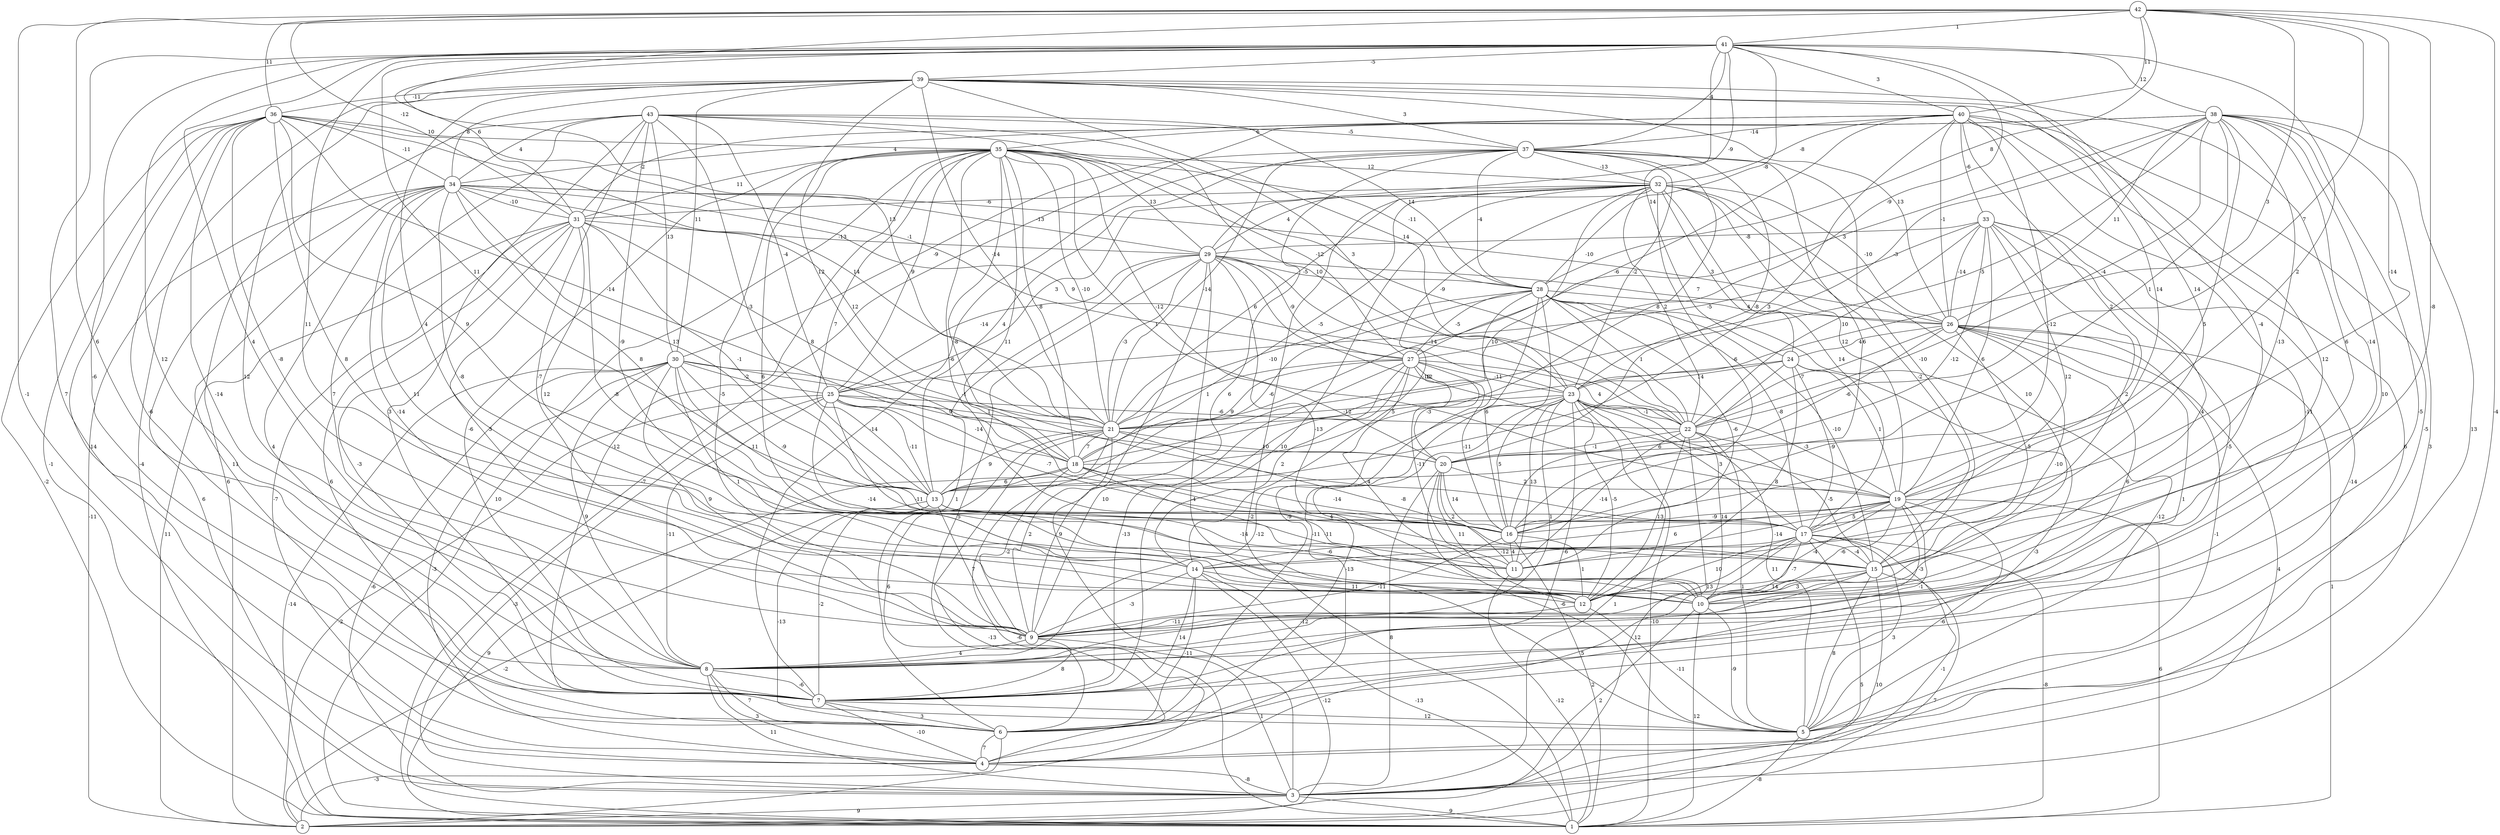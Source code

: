 graph { 
	 fontname="Helvetica,Arial,sans-serif" 
	 node [shape = circle]; 
	 43 -- 2 [label = "6"];
	 43 -- 7 [label = "3"];
	 43 -- 8 [label = "7"];
	 43 -- 9 [label = "-7"];
	 43 -- 11 [label = "-9"];
	 43 -- 13 [label = "-3"];
	 43 -- 22 [label = "10"];
	 43 -- 23 [label = "3"];
	 43 -- 25 [label = "-4"];
	 43 -- 28 [label = "14"];
	 43 -- 30 [label = "13"];
	 43 -- 34 [label = "4"];
	 43 -- 37 [label = "-5"];
	 42 -- 3 [label = "-4"];
	 42 -- 4 [label = "-1"];
	 42 -- 8 [label = "6"];
	 42 -- 10 [label = "-8"];
	 42 -- 16 [label = "-14"];
	 42 -- 21 [label = "13"];
	 42 -- 22 [label = "7"];
	 42 -- 23 [label = "3"];
	 42 -- 28 [label = "8"];
	 42 -- 31 [label = "-12"];
	 42 -- 36 [label = "11"];
	 42 -- 40 [label = "11"];
	 42 -- 41 [label = "1"];
	 41 -- 6 [label = "7"];
	 41 -- 7 [label = "-6"];
	 41 -- 8 [label = "12"];
	 41 -- 9 [label = "4"];
	 41 -- 12 [label = "11"];
	 41 -- 13 [label = "11"];
	 41 -- 17 [label = "14"];
	 41 -- 19 [label = "2"];
	 41 -- 24 [label = "14"];
	 41 -- 27 [label = "-9"];
	 41 -- 28 [label = "-8"];
	 41 -- 29 [label = "-9"];
	 41 -- 31 [label = "6"];
	 41 -- 37 [label = "-4"];
	 41 -- 38 [label = "12"];
	 41 -- 39 [label = "-5"];
	 41 -- 40 [label = "3"];
	 40 -- 1 [label = "-7"];
	 40 -- 4 [label = "6"];
	 40 -- 5 [label = "-5"];
	 40 -- 7 [label = "-11"];
	 40 -- 10 [label = "12"];
	 40 -- 13 [label = "3"];
	 40 -- 16 [label = "-12"];
	 40 -- 19 [label = "2"];
	 40 -- 21 [label = "-6"];
	 40 -- 26 [label = "-1"];
	 40 -- 31 [label = "-2"];
	 40 -- 32 [label = "-8"];
	 40 -- 33 [label = "-6"];
	 40 -- 37 [label = "-14"];
	 39 -- 1 [label = "-4"];
	 39 -- 8 [label = "12"];
	 39 -- 10 [label = "6"];
	 39 -- 14 [label = "4"];
	 39 -- 15 [label = "-4"];
	 39 -- 18 [label = "12"];
	 39 -- 19 [label = "14"];
	 39 -- 21 [label = "-14"];
	 39 -- 23 [label = "14"];
	 39 -- 26 [label = "13"];
	 39 -- 30 [label = "11"];
	 39 -- 34 [label = "8"];
	 39 -- 36 [label = "-11"];
	 39 -- 37 [label = "3"];
	 38 -- 4 [label = "3"];
	 38 -- 5 [label = "13"];
	 38 -- 7 [label = "-5"];
	 38 -- 8 [label = "10"];
	 38 -- 14 [label = "-13"];
	 38 -- 15 [label = "-14"];
	 38 -- 16 [label = "5"];
	 38 -- 20 [label = "1"];
	 38 -- 21 [label = "-5"];
	 38 -- 22 [label = "-4"];
	 38 -- 23 [label = "-3"];
	 38 -- 26 [label = "11"];
	 38 -- 27 [label = "3"];
	 38 -- 34 [label = "4"];
	 38 -- 35 [label = "6"];
	 37 -- 7 [label = "-14"];
	 37 -- 9 [label = "6"];
	 37 -- 13 [label = "4"];
	 37 -- 15 [label = "-10"];
	 37 -- 16 [label = "6"];
	 37 -- 18 [label = "8"];
	 37 -- 20 [label = "-8"];
	 37 -- 21 [label = "-14"];
	 37 -- 23 [label = "-2"];
	 37 -- 28 [label = "-4"];
	 37 -- 30 [label = "-9"];
	 37 -- 32 [label = "-13"];
	 36 -- 1 [label = "-2"];
	 36 -- 3 [label = "-1"];
	 36 -- 4 [label = "-14"];
	 36 -- 7 [label = "-6"];
	 36 -- 8 [label = "-14"];
	 36 -- 10 [label = "8"];
	 36 -- 12 [label = "-8"];
	 36 -- 17 [label = "9"];
	 36 -- 18 [label = "-14"];
	 36 -- 21 [label = "14"];
	 36 -- 27 [label = "-1"];
	 36 -- 34 [label = "-11"];
	 36 -- 35 [label = "10"];
	 35 -- 1 [label = "10"];
	 35 -- 5 [label = "-12"];
	 35 -- 7 [label = "-6"];
	 35 -- 9 [label = "-5"];
	 35 -- 11 [label = "-6"];
	 35 -- 12 [label = "6"];
	 35 -- 13 [label = "7"];
	 35 -- 16 [label = "11"];
	 35 -- 17 [label = "-8"];
	 35 -- 18 [label = "8"];
	 35 -- 19 [label = "1"];
	 35 -- 20 [label = "-12"];
	 35 -- 21 [label = "-10"];
	 35 -- 22 [label = "-9"];
	 35 -- 25 [label = "9"];
	 35 -- 27 [label = "-12"];
	 35 -- 28 [label = "-11"];
	 35 -- 29 [label = "13"];
	 35 -- 31 [label = "11"];
	 35 -- 32 [label = "12"];
	 34 -- 2 [label = "-11"];
	 34 -- 3 [label = "6"];
	 34 -- 6 [label = "11"];
	 34 -- 7 [label = "4"];
	 34 -- 9 [label = "-14"];
	 34 -- 12 [label = "11"];
	 34 -- 13 [label = "13"];
	 34 -- 14 [label = "-8"];
	 34 -- 16 [label = "8"];
	 34 -- 21 [label = "12"];
	 34 -- 23 [label = "9"];
	 34 -- 26 [label = "-10"];
	 34 -- 29 [label = "-13"];
	 34 -- 31 [label = "-10"];
	 33 -- 6 [label = "-14"];
	 33 -- 8 [label = "-5"];
	 33 -- 10 [label = "4"];
	 33 -- 11 [label = "2"];
	 33 -- 13 [label = "-12"];
	 33 -- 17 [label = "12"];
	 33 -- 19 [label = "6"];
	 33 -- 22 [label = "10"];
	 33 -- 25 [label = "-5"];
	 33 -- 26 [label = "-14"];
	 33 -- 29 [label = "-8"];
	 32 -- 1 [label = "-2"];
	 32 -- 7 [label = "10"];
	 32 -- 10 [label = "10"];
	 32 -- 13 [label = "10"];
	 32 -- 14 [label = "-10"];
	 32 -- 15 [label = "-2"];
	 32 -- 16 [label = "-6"];
	 32 -- 17 [label = "14"];
	 32 -- 18 [label = "-5"];
	 32 -- 19 [label = "12"];
	 32 -- 21 [label = "6"];
	 32 -- 22 [label = "2"];
	 32 -- 24 [label = "3"];
	 32 -- 25 [label = "3"];
	 32 -- 26 [label = "-10"];
	 32 -- 29 [label = "4"];
	 32 -- 31 [label = "-6"];
	 31 -- 2 [label = "11"];
	 31 -- 4 [label = "-7"];
	 31 -- 6 [label = "6"];
	 31 -- 7 [label = "-3"];
	 31 -- 9 [label = "3"];
	 31 -- 13 [label = "-1"];
	 31 -- 14 [label = "12"];
	 31 -- 15 [label = "-8"];
	 31 -- 18 [label = "8"];
	 31 -- 29 [label = "-13"];
	 30 -- 1 [label = "-14"];
	 30 -- 3 [label = "-6"];
	 30 -- 4 [label = "-3"];
	 30 -- 8 [label = "9"];
	 30 -- 9 [label = "9"];
	 30 -- 10 [label = "1"];
	 30 -- 16 [label = "11"];
	 30 -- 17 [label = "-9"];
	 30 -- 20 [label = "9"];
	 30 -- 21 [label = "-1"];
	 30 -- 25 [label = "-2"];
	 29 -- 3 [label = "9"];
	 29 -- 4 [label = "5"];
	 29 -- 5 [label = "-4"];
	 29 -- 6 [label = "1"];
	 29 -- 10 [label = "-13"];
	 29 -- 19 [label = "12"];
	 29 -- 21 [label = "-3"];
	 29 -- 22 [label = "-14"];
	 29 -- 25 [label = "-14"];
	 29 -- 26 [label = "7"];
	 29 -- 27 [label = "-9"];
	 29 -- 28 [label = "-5"];
	 28 -- 4 [label = "-11"];
	 28 -- 5 [label = "-12"];
	 28 -- 6 [label = "-9"];
	 28 -- 11 [label = "-6"];
	 28 -- 13 [label = "-6"];
	 28 -- 15 [label = "-10"];
	 28 -- 16 [label = "6"];
	 28 -- 17 [label = "-8"];
	 28 -- 21 [label = "-10"];
	 28 -- 22 [label = "1"];
	 28 -- 26 [label = "4"];
	 28 -- 27 [label = "-5"];
	 27 -- 7 [label = "-13"];
	 27 -- 9 [label = "10"];
	 27 -- 10 [label = "4"];
	 27 -- 11 [label = "-11"];
	 27 -- 14 [label = "2"];
	 27 -- 16 [label = "-11"];
	 27 -- 18 [label = "9"];
	 27 -- 20 [label = "-3"];
	 27 -- 21 [label = "1"];
	 27 -- 22 [label = "4"];
	 27 -- 23 [label = "-11"];
	 26 -- 1 [label = "1"];
	 26 -- 3 [label = "4"];
	 26 -- 5 [label = "-1"];
	 26 -- 8 [label = "1"];
	 26 -- 9 [label = "6"];
	 26 -- 12 [label = "-10"];
	 26 -- 15 [label = "-5"];
	 26 -- 20 [label = "-6"];
	 26 -- 22 [label = "-7"];
	 26 -- 24 [label = "4"];
	 25 -- 2 [label = "-2"];
	 25 -- 3 [label = "-3"];
	 25 -- 8 [label = "-11"];
	 25 -- 10 [label = "-11"];
	 25 -- 12 [label = "-14"];
	 25 -- 13 [label = "-11"];
	 25 -- 16 [label = "-7"];
	 25 -- 18 [label = "-14"];
	 25 -- 21 [label = "1"];
	 25 -- 22 [label = "-6"];
	 24 -- 6 [label = "-3"];
	 24 -- 12 [label = "8"];
	 24 -- 16 [label = "6"];
	 24 -- 17 [label = "-9"];
	 24 -- 18 [label = "5"];
	 24 -- 19 [label = "1"];
	 24 -- 23 [label = "14"];
	 23 -- 1 [label = "-10"];
	 23 -- 3 [label = "1"];
	 23 -- 5 [label = "11"];
	 23 -- 6 [label = "-13"];
	 23 -- 7 [label = "-6"];
	 23 -- 8 [label = "-12"];
	 23 -- 9 [label = "1"];
	 23 -- 11 [label = "13"];
	 23 -- 12 [label = "-5"];
	 23 -- 16 [label = "5"];
	 23 -- 17 [label = "3"];
	 23 -- 19 [label = "-3"];
	 23 -- 21 [label = "-12"];
	 23 -- 22 [label = "-1"];
	 22 -- 2 [label = "12"];
	 22 -- 5 [label = "1"];
	 22 -- 10 [label = "14"];
	 22 -- 11 [label = "-14"];
	 22 -- 12 [label = "13"];
	 22 -- 15 [label = "-5"];
	 22 -- 20 [label = "-1"];
	 21 -- 1 [label = "-6"];
	 21 -- 2 [label = "-13"];
	 21 -- 6 [label = "6"];
	 21 -- 9 [label = "2"];
	 21 -- 13 [label = "9"];
	 21 -- 15 [label = "-8"];
	 21 -- 18 [label = "7"];
	 21 -- 20 [label = "10"];
	 20 -- 3 [label = "8"];
	 20 -- 5 [label = "-6"];
	 20 -- 11 [label = "2"];
	 20 -- 12 [label = "11"];
	 20 -- 16 [label = "14"];
	 20 -- 19 [label = "2"];
	 19 -- 1 [label = "6"];
	 19 -- 5 [label = "-6"];
	 19 -- 8 [label = "-1"];
	 19 -- 9 [label = "-3"];
	 19 -- 10 [label = "-6"];
	 19 -- 11 [label = "-14"];
	 19 -- 12 [label = "-4"];
	 19 -- 14 [label = "6"];
	 19 -- 16 [label = "-9"];
	 19 -- 17 [label = "5"];
	 18 -- 1 [label = "9"];
	 18 -- 9 [label = "-2"];
	 18 -- 10 [label = "-11"];
	 18 -- 13 [label = "6"];
	 18 -- 15 [label = "4"];
	 18 -- 16 [label = "-14"];
	 17 -- 1 [label = "-8"];
	 17 -- 2 [label = "5"];
	 17 -- 3 [label = "-1"];
	 17 -- 4 [label = "5"];
	 17 -- 5 [label = "3"];
	 17 -- 9 [label = "13"];
	 17 -- 10 [label = "-7"];
	 17 -- 12 [label = "10"];
	 17 -- 14 [label = "-12"];
	 17 -- 15 [label = "-4"];
	 16 -- 1 [label = "2"];
	 16 -- 9 [label = "-11"];
	 16 -- 11 [label = "4"];
	 16 -- 12 [label = "1"];
	 15 -- 2 [label = "7"];
	 15 -- 3 [label = "10"];
	 15 -- 5 [label = "8"];
	 15 -- 8 [label = "-12"];
	 15 -- 10 [label = "3"];
	 15 -- 12 [label = "14"];
	 14 -- 1 [label = "-13"];
	 14 -- 2 [label = "-12"];
	 14 -- 6 [label = "-11"];
	 14 -- 7 [label = "14"];
	 14 -- 9 [label = "-3"];
	 14 -- 10 [label = "11"];
	 13 -- 2 [label = "-2"];
	 13 -- 6 [label = "-13"];
	 13 -- 7 [label = "-2"];
	 13 -- 9 [label = "7"];
	 13 -- 10 [label = "-6"];
	 13 -- 11 [label = "-14"];
	 12 -- 5 [label = "-11"];
	 12 -- 9 [label = "-11"];
	 11 -- 1 [label = "-12"];
	 10 -- 1 [label = "12"];
	 10 -- 3 [label = "2"];
	 10 -- 5 [label = "-9"];
	 9 -- 3 [label = "1"];
	 9 -- 7 [label = "8"];
	 9 -- 8 [label = "4"];
	 8 -- 3 [label = "11"];
	 8 -- 4 [label = "3"];
	 8 -- 6 [label = "7"];
	 8 -- 7 [label = "-6"];
	 7 -- 4 [label = "-10"];
	 7 -- 5 [label = "12"];
	 7 -- 6 [label = "3"];
	 6 -- 2 [label = "-3"];
	 6 -- 4 [label = "7"];
	 5 -- 1 [label = "-8"];
	 4 -- 3 [label = "-8"];
	 3 -- 1 [label = "9"];
	 3 -- 2 [label = "9"];
	 1;
	 2;
	 3;
	 4;
	 5;
	 6;
	 7;
	 8;
	 9;
	 10;
	 11;
	 12;
	 13;
	 14;
	 15;
	 16;
	 17;
	 18;
	 19;
	 20;
	 21;
	 22;
	 23;
	 24;
	 25;
	 26;
	 27;
	 28;
	 29;
	 30;
	 31;
	 32;
	 33;
	 34;
	 35;
	 36;
	 37;
	 38;
	 39;
	 40;
	 41;
	 42;
	 43;
}
